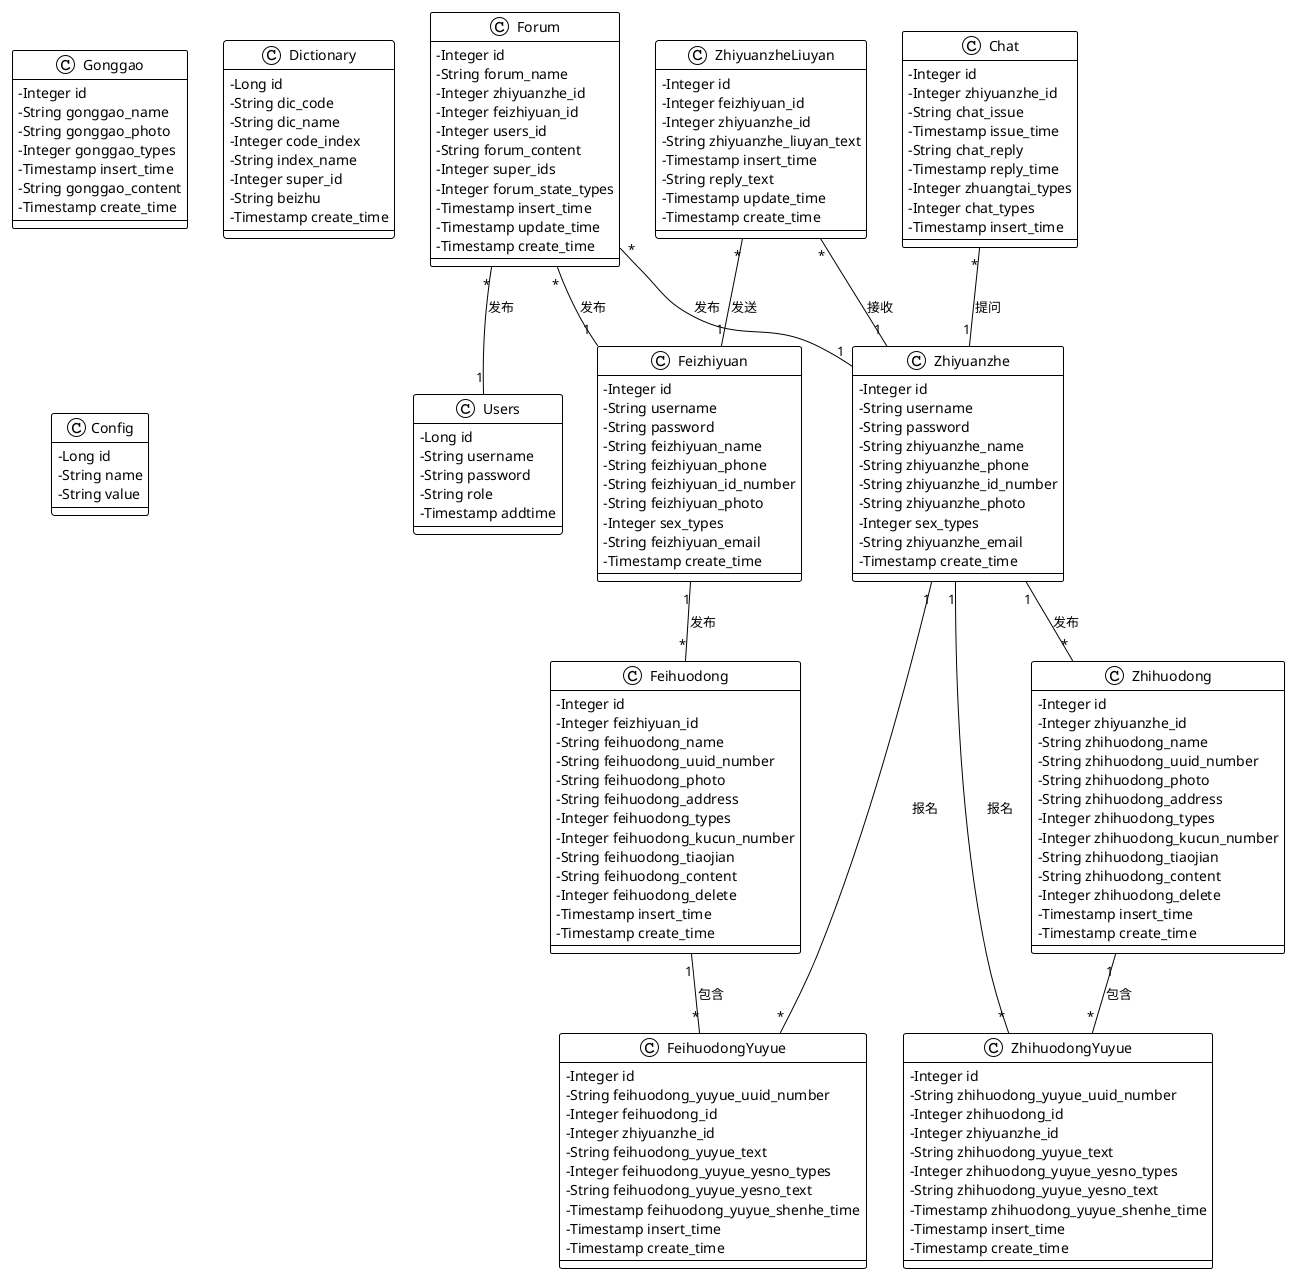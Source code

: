 @startuml
!theme plain
skinparam classAttributeIconSize 0
skinparam classFontStyle bold
skinparam classAttributeFontStyle normal

' 用户相关实体
class Users {
  -Long id
  -String username
  -String password
  -String role
  -Timestamp addtime
}

class Zhiyuanzhe {
  -Integer id
  -String username
  -String password
  -String zhiyuanzhe_name
  -String zhiyuanzhe_phone
  -String zhiyuanzhe_id_number
  -String zhiyuanzhe_photo
  -Integer sex_types
  -String zhiyuanzhe_email
  -Timestamp create_time
}

class Feizhiyuan {
  -Integer id
  -String username
  -String password
  -String feizhiyuan_name
  -String feizhiyuan_phone
  -String feizhiyuan_id_number
  -String feizhiyuan_photo
  -Integer sex_types
  -String feizhiyuan_email
  -Timestamp create_time
}

' 活动相关实体
class Zhihuodong {
  -Integer id
  -Integer zhiyuanzhe_id
  -String zhihuodong_name
  -String zhihuodong_uuid_number
  -String zhihuodong_photo
  -String zhihuodong_address
  -Integer zhihuodong_types
  -Integer zhihuodong_kucun_number
  -String zhihuodong_tiaojian
  -String zhihuodong_content
  -Integer zhihuodong_delete
  -Timestamp insert_time
  -Timestamp create_time
}

class ZhihuodongYuyue {
  -Integer id
  -String zhihuodong_yuyue_uuid_number
  -Integer zhihuodong_id
  -Integer zhiyuanzhe_id
  -String zhihuodong_yuyue_text
  -Integer zhihuodong_yuyue_yesno_types
  -String zhihuodong_yuyue_yesno_text
  -Timestamp zhihuodong_yuyue_shenhe_time
  -Timestamp insert_time
  -Timestamp create_time
}

class Feihuodong {
  -Integer id
  -Integer feizhiyuan_id
  -String feihuodong_name
  -String feihuodong_uuid_number
  -String feihuodong_photo
  -String feihuodong_address
  -Integer feihuodong_types
  -Integer feihuodong_kucun_number
  -String feihuodong_tiaojian
  -String feihuodong_content
  -Integer feihuodong_delete
  -Timestamp insert_time
  -Timestamp create_time
}

class FeihuodongYuyue {
  -Integer id
  -String feihuodong_yuyue_uuid_number
  -Integer feihuodong_id
  -Integer zhiyuanzhe_id
  -String feihuodong_yuyue_text
  -Integer feihuodong_yuyue_yesno_types
  -String feihuodong_yuyue_yesno_text
  -Timestamp feihuodong_yuyue_shenhe_time
  -Timestamp insert_time
  -Timestamp create_time
}

' 交互相关实体
class Forum {
  -Integer id
  -String forum_name
  -Integer zhiyuanzhe_id
  -Integer feizhiyuan_id
  -Integer users_id
  -String forum_content
  -Integer super_ids
  -Integer forum_state_types
  -Timestamp insert_time
  -Timestamp update_time
  -Timestamp create_time
}

class Gonggao {
  -Integer id
  -String gonggao_name
  -String gonggao_photo
  -Integer gonggao_types
  -Timestamp insert_time
  -String gonggao_content
  -Timestamp create_time
}

class Chat {
  -Integer id
  -Integer zhiyuanzhe_id
  -String chat_issue
  -Timestamp issue_time
  -String chat_reply
  -Timestamp reply_time
  -Integer zhuangtai_types
  -Integer chat_types
  -Timestamp insert_time
}

class ZhiyuanzheLiuyan {
  -Integer id
  -Integer feizhiyuan_id
  -Integer zhiyuanzhe_id
  -String zhiyuanzhe_liuyan_text
  -Timestamp insert_time
  -String reply_text
  -Timestamp update_time
  -Timestamp create_time
}

' 字典表
class Dictionary {
  -Long id
  -String dic_code
  -String dic_name
  -Integer code_index
  -String index_name
  -Integer super_id
  -String beizhu
  -Timestamp create_time
}

' 配置表
class Config {
  -Long id
  -String name
  -String value
}

' 定义关系
Zhiyuanzhe "1" -- "*" Zhihuodong : 发布
Zhiyuanzhe "1" -- "*" ZhihuodongYuyue : 报名
Feizhiyuan "1" -- "*" Feihuodong : 发布
Zhiyuanzhe "1" -- "*" FeihuodongYuyue : 报名

Forum "*" -- "1" Zhiyuanzhe : 发布
Forum "*" -- "1" Feizhiyuan : 发布
Forum "*" -- "1" Users : 发布

Chat "*" -- "1" Zhiyuanzhe : 提问

ZhiyuanzheLiuyan "*" -- "1" Zhiyuanzhe : 接收
ZhiyuanzheLiuyan "*" -- "1" Feizhiyuan : 发送

Zhihuodong "1" -- "*" ZhihuodongYuyue : 包含
Feihuodong "1" -- "*" FeihuodongYuyue : 包含

@enduml 